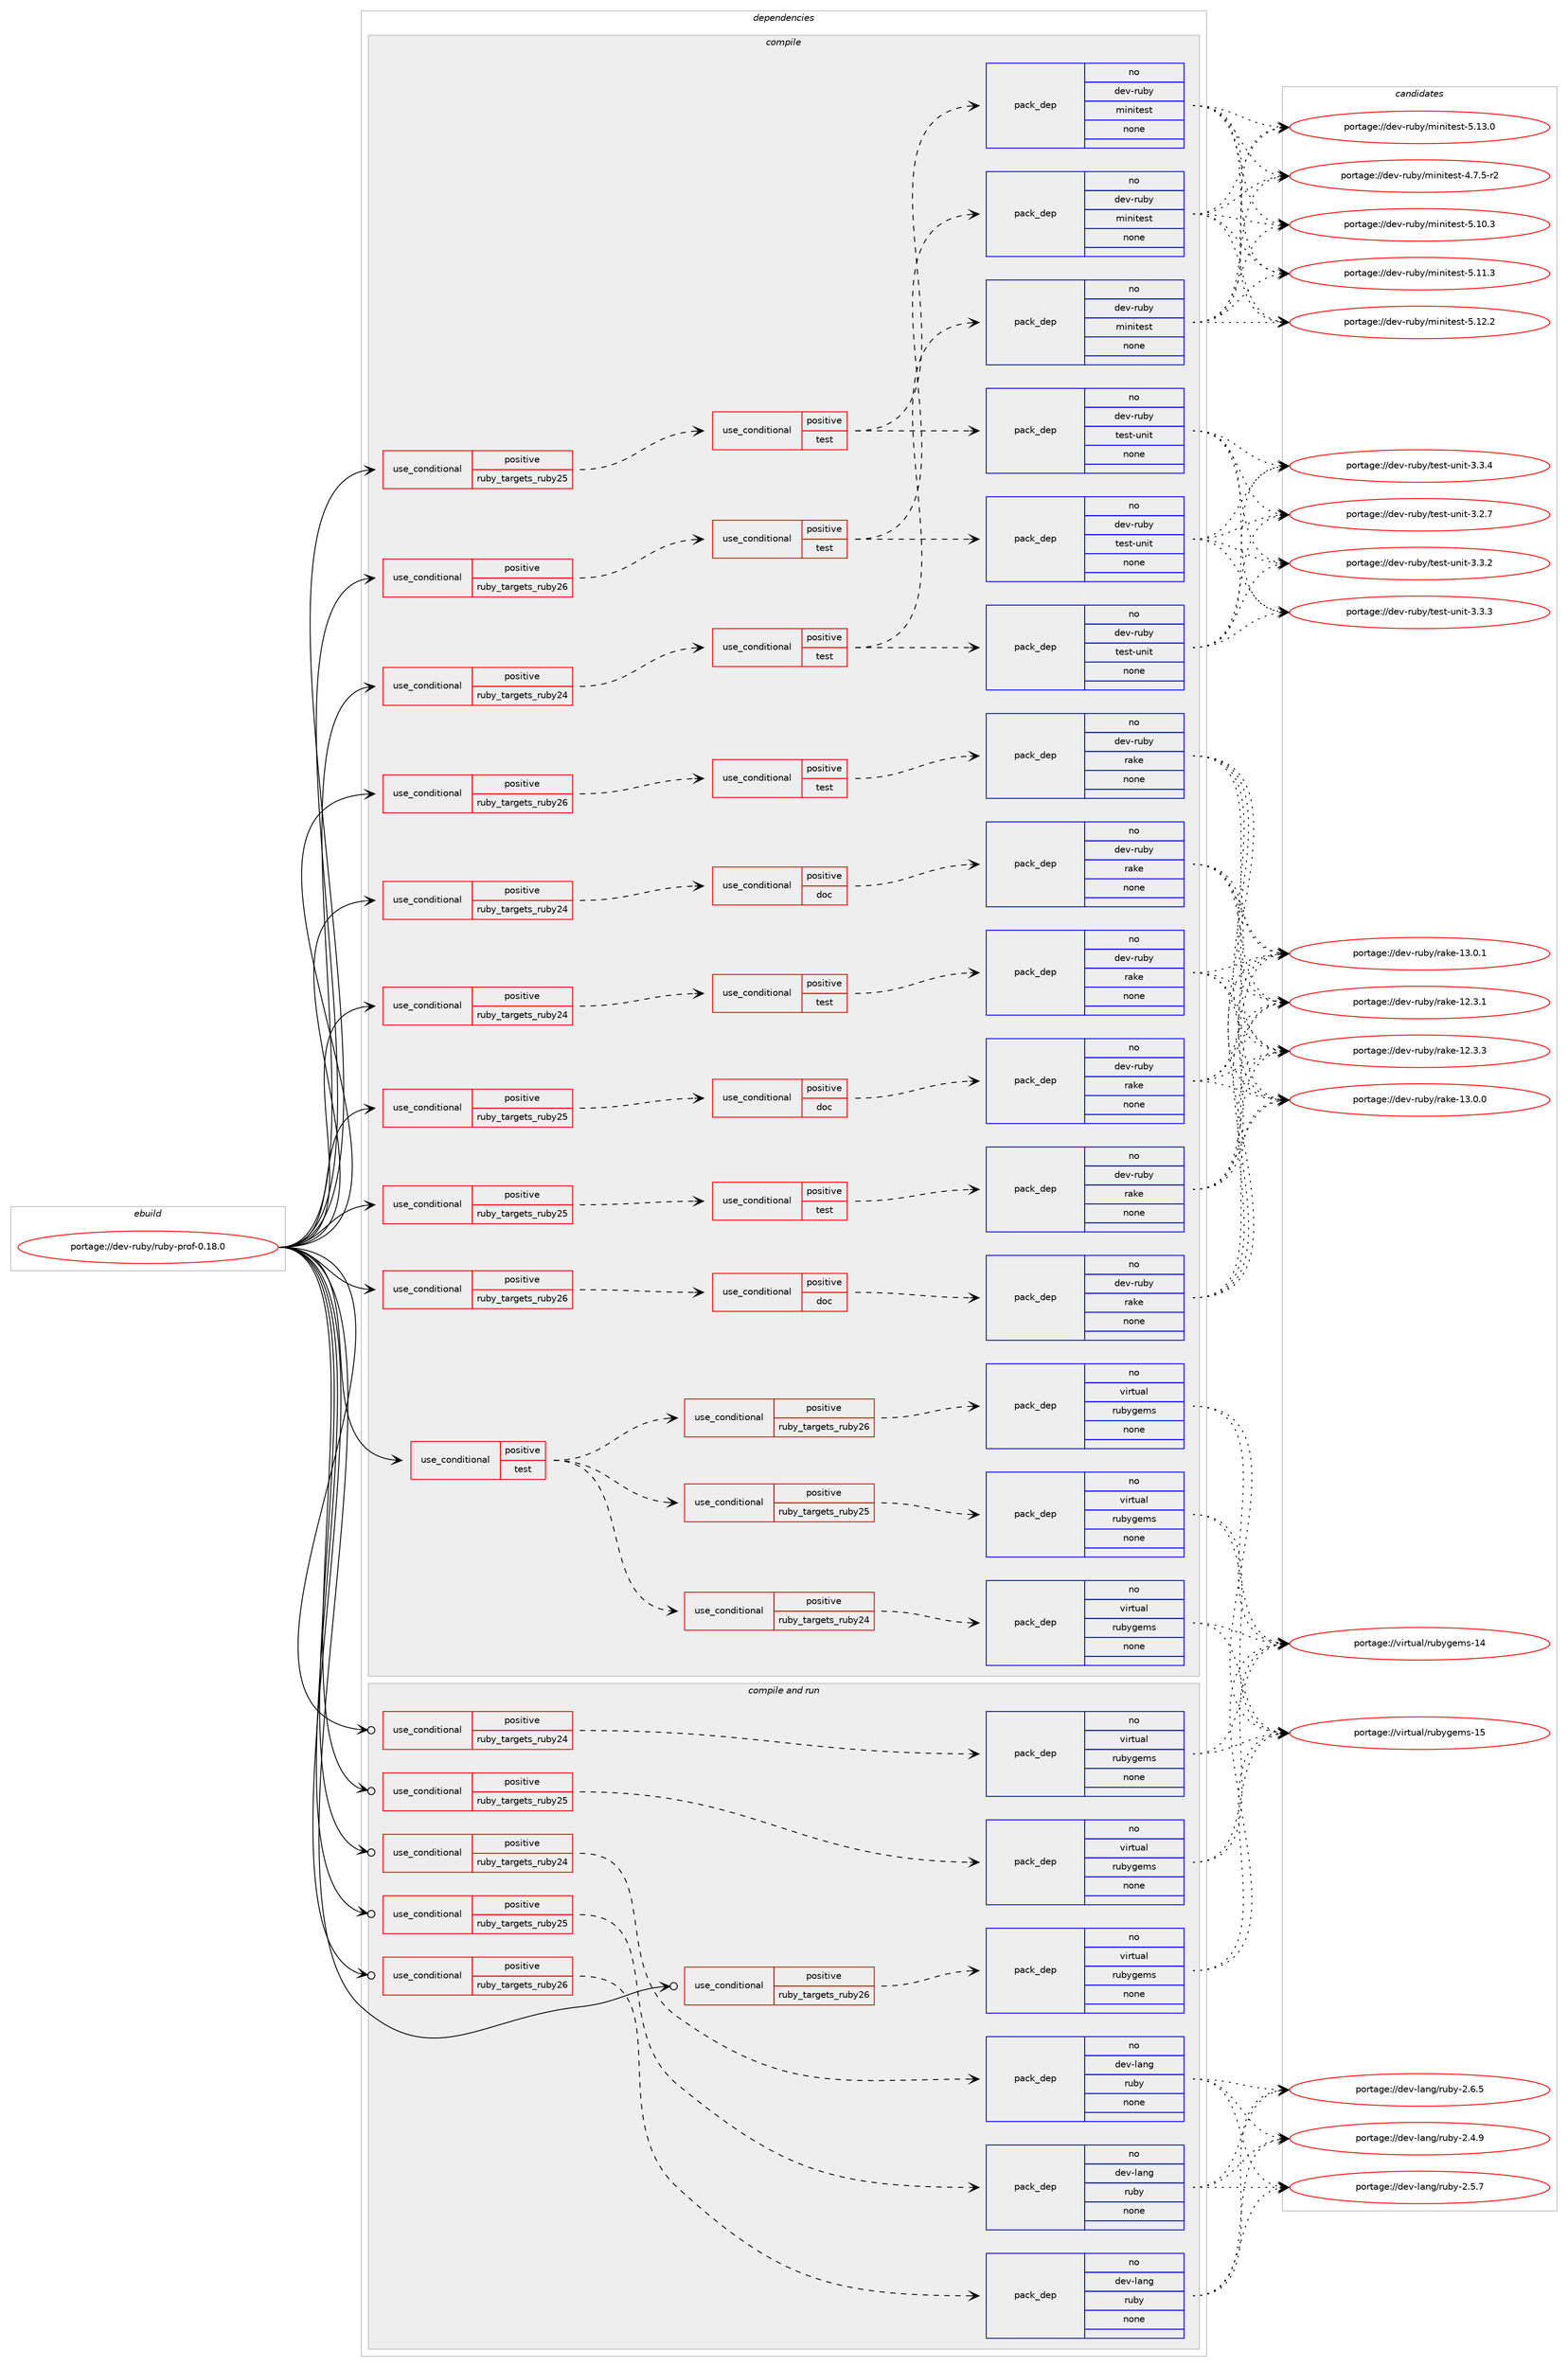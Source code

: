 digraph prolog {

# *************
# Graph options
# *************

newrank=true;
concentrate=true;
compound=true;
graph [rankdir=LR,fontname=Helvetica,fontsize=10,ranksep=1.5];#, ranksep=2.5, nodesep=0.2];
edge  [arrowhead=vee];
node  [fontname=Helvetica,fontsize=10];

# **********
# The ebuild
# **********

subgraph cluster_leftcol {
color=gray;
rank=same;
label=<<i>ebuild</i>>;
id [label="portage://dev-ruby/ruby-prof-0.18.0", color=red, width=4, href="../dev-ruby/ruby-prof-0.18.0.svg"];
}

# ****************
# The dependencies
# ****************

subgraph cluster_midcol {
color=gray;
label=<<i>dependencies</i>>;
subgraph cluster_compile {
fillcolor="#eeeeee";
style=filled;
label=<<i>compile</i>>;
subgraph cond64563 {
dependency245985 [label=<<TABLE BORDER="0" CELLBORDER="1" CELLSPACING="0" CELLPADDING="4"><TR><TD ROWSPAN="3" CELLPADDING="10">use_conditional</TD></TR><TR><TD>positive</TD></TR><TR><TD>ruby_targets_ruby24</TD></TR></TABLE>>, shape=none, color=red];
subgraph cond64564 {
dependency245986 [label=<<TABLE BORDER="0" CELLBORDER="1" CELLSPACING="0" CELLPADDING="4"><TR><TD ROWSPAN="3" CELLPADDING="10">use_conditional</TD></TR><TR><TD>positive</TD></TR><TR><TD>doc</TD></TR></TABLE>>, shape=none, color=red];
subgraph pack177877 {
dependency245987 [label=<<TABLE BORDER="0" CELLBORDER="1" CELLSPACING="0" CELLPADDING="4" WIDTH="220"><TR><TD ROWSPAN="6" CELLPADDING="30">pack_dep</TD></TR><TR><TD WIDTH="110">no</TD></TR><TR><TD>dev-ruby</TD></TR><TR><TD>rake</TD></TR><TR><TD>none</TD></TR><TR><TD></TD></TR></TABLE>>, shape=none, color=blue];
}
dependency245986:e -> dependency245987:w [weight=20,style="dashed",arrowhead="vee"];
}
dependency245985:e -> dependency245986:w [weight=20,style="dashed",arrowhead="vee"];
}
id:e -> dependency245985:w [weight=20,style="solid",arrowhead="vee"];
subgraph cond64565 {
dependency245988 [label=<<TABLE BORDER="0" CELLBORDER="1" CELLSPACING="0" CELLPADDING="4"><TR><TD ROWSPAN="3" CELLPADDING="10">use_conditional</TD></TR><TR><TD>positive</TD></TR><TR><TD>ruby_targets_ruby24</TD></TR></TABLE>>, shape=none, color=red];
subgraph cond64566 {
dependency245989 [label=<<TABLE BORDER="0" CELLBORDER="1" CELLSPACING="0" CELLPADDING="4"><TR><TD ROWSPAN="3" CELLPADDING="10">use_conditional</TD></TR><TR><TD>positive</TD></TR><TR><TD>test</TD></TR></TABLE>>, shape=none, color=red];
subgraph pack177878 {
dependency245990 [label=<<TABLE BORDER="0" CELLBORDER="1" CELLSPACING="0" CELLPADDING="4" WIDTH="220"><TR><TD ROWSPAN="6" CELLPADDING="30">pack_dep</TD></TR><TR><TD WIDTH="110">no</TD></TR><TR><TD>dev-ruby</TD></TR><TR><TD>rake</TD></TR><TR><TD>none</TD></TR><TR><TD></TD></TR></TABLE>>, shape=none, color=blue];
}
dependency245989:e -> dependency245990:w [weight=20,style="dashed",arrowhead="vee"];
}
dependency245988:e -> dependency245989:w [weight=20,style="dashed",arrowhead="vee"];
}
id:e -> dependency245988:w [weight=20,style="solid",arrowhead="vee"];
subgraph cond64567 {
dependency245991 [label=<<TABLE BORDER="0" CELLBORDER="1" CELLSPACING="0" CELLPADDING="4"><TR><TD ROWSPAN="3" CELLPADDING="10">use_conditional</TD></TR><TR><TD>positive</TD></TR><TR><TD>ruby_targets_ruby24</TD></TR></TABLE>>, shape=none, color=red];
subgraph cond64568 {
dependency245992 [label=<<TABLE BORDER="0" CELLBORDER="1" CELLSPACING="0" CELLPADDING="4"><TR><TD ROWSPAN="3" CELLPADDING="10">use_conditional</TD></TR><TR><TD>positive</TD></TR><TR><TD>test</TD></TR></TABLE>>, shape=none, color=red];
subgraph pack177879 {
dependency245993 [label=<<TABLE BORDER="0" CELLBORDER="1" CELLSPACING="0" CELLPADDING="4" WIDTH="220"><TR><TD ROWSPAN="6" CELLPADDING="30">pack_dep</TD></TR><TR><TD WIDTH="110">no</TD></TR><TR><TD>dev-ruby</TD></TR><TR><TD>test-unit</TD></TR><TR><TD>none</TD></TR><TR><TD></TD></TR></TABLE>>, shape=none, color=blue];
}
dependency245992:e -> dependency245993:w [weight=20,style="dashed",arrowhead="vee"];
subgraph pack177880 {
dependency245994 [label=<<TABLE BORDER="0" CELLBORDER="1" CELLSPACING="0" CELLPADDING="4" WIDTH="220"><TR><TD ROWSPAN="6" CELLPADDING="30">pack_dep</TD></TR><TR><TD WIDTH="110">no</TD></TR><TR><TD>dev-ruby</TD></TR><TR><TD>minitest</TD></TR><TR><TD>none</TD></TR><TR><TD></TD></TR></TABLE>>, shape=none, color=blue];
}
dependency245992:e -> dependency245994:w [weight=20,style="dashed",arrowhead="vee"];
}
dependency245991:e -> dependency245992:w [weight=20,style="dashed",arrowhead="vee"];
}
id:e -> dependency245991:w [weight=20,style="solid",arrowhead="vee"];
subgraph cond64569 {
dependency245995 [label=<<TABLE BORDER="0" CELLBORDER="1" CELLSPACING="0" CELLPADDING="4"><TR><TD ROWSPAN="3" CELLPADDING="10">use_conditional</TD></TR><TR><TD>positive</TD></TR><TR><TD>ruby_targets_ruby25</TD></TR></TABLE>>, shape=none, color=red];
subgraph cond64570 {
dependency245996 [label=<<TABLE BORDER="0" CELLBORDER="1" CELLSPACING="0" CELLPADDING="4"><TR><TD ROWSPAN="3" CELLPADDING="10">use_conditional</TD></TR><TR><TD>positive</TD></TR><TR><TD>doc</TD></TR></TABLE>>, shape=none, color=red];
subgraph pack177881 {
dependency245997 [label=<<TABLE BORDER="0" CELLBORDER="1" CELLSPACING="0" CELLPADDING="4" WIDTH="220"><TR><TD ROWSPAN="6" CELLPADDING="30">pack_dep</TD></TR><TR><TD WIDTH="110">no</TD></TR><TR><TD>dev-ruby</TD></TR><TR><TD>rake</TD></TR><TR><TD>none</TD></TR><TR><TD></TD></TR></TABLE>>, shape=none, color=blue];
}
dependency245996:e -> dependency245997:w [weight=20,style="dashed",arrowhead="vee"];
}
dependency245995:e -> dependency245996:w [weight=20,style="dashed",arrowhead="vee"];
}
id:e -> dependency245995:w [weight=20,style="solid",arrowhead="vee"];
subgraph cond64571 {
dependency245998 [label=<<TABLE BORDER="0" CELLBORDER="1" CELLSPACING="0" CELLPADDING="4"><TR><TD ROWSPAN="3" CELLPADDING="10">use_conditional</TD></TR><TR><TD>positive</TD></TR><TR><TD>ruby_targets_ruby25</TD></TR></TABLE>>, shape=none, color=red];
subgraph cond64572 {
dependency245999 [label=<<TABLE BORDER="0" CELLBORDER="1" CELLSPACING="0" CELLPADDING="4"><TR><TD ROWSPAN="3" CELLPADDING="10">use_conditional</TD></TR><TR><TD>positive</TD></TR><TR><TD>test</TD></TR></TABLE>>, shape=none, color=red];
subgraph pack177882 {
dependency246000 [label=<<TABLE BORDER="0" CELLBORDER="1" CELLSPACING="0" CELLPADDING="4" WIDTH="220"><TR><TD ROWSPAN="6" CELLPADDING="30">pack_dep</TD></TR><TR><TD WIDTH="110">no</TD></TR><TR><TD>dev-ruby</TD></TR><TR><TD>rake</TD></TR><TR><TD>none</TD></TR><TR><TD></TD></TR></TABLE>>, shape=none, color=blue];
}
dependency245999:e -> dependency246000:w [weight=20,style="dashed",arrowhead="vee"];
}
dependency245998:e -> dependency245999:w [weight=20,style="dashed",arrowhead="vee"];
}
id:e -> dependency245998:w [weight=20,style="solid",arrowhead="vee"];
subgraph cond64573 {
dependency246001 [label=<<TABLE BORDER="0" CELLBORDER="1" CELLSPACING="0" CELLPADDING="4"><TR><TD ROWSPAN="3" CELLPADDING="10">use_conditional</TD></TR><TR><TD>positive</TD></TR><TR><TD>ruby_targets_ruby25</TD></TR></TABLE>>, shape=none, color=red];
subgraph cond64574 {
dependency246002 [label=<<TABLE BORDER="0" CELLBORDER="1" CELLSPACING="0" CELLPADDING="4"><TR><TD ROWSPAN="3" CELLPADDING="10">use_conditional</TD></TR><TR><TD>positive</TD></TR><TR><TD>test</TD></TR></TABLE>>, shape=none, color=red];
subgraph pack177883 {
dependency246003 [label=<<TABLE BORDER="0" CELLBORDER="1" CELLSPACING="0" CELLPADDING="4" WIDTH="220"><TR><TD ROWSPAN="6" CELLPADDING="30">pack_dep</TD></TR><TR><TD WIDTH="110">no</TD></TR><TR><TD>dev-ruby</TD></TR><TR><TD>test-unit</TD></TR><TR><TD>none</TD></TR><TR><TD></TD></TR></TABLE>>, shape=none, color=blue];
}
dependency246002:e -> dependency246003:w [weight=20,style="dashed",arrowhead="vee"];
subgraph pack177884 {
dependency246004 [label=<<TABLE BORDER="0" CELLBORDER="1" CELLSPACING="0" CELLPADDING="4" WIDTH="220"><TR><TD ROWSPAN="6" CELLPADDING="30">pack_dep</TD></TR><TR><TD WIDTH="110">no</TD></TR><TR><TD>dev-ruby</TD></TR><TR><TD>minitest</TD></TR><TR><TD>none</TD></TR><TR><TD></TD></TR></TABLE>>, shape=none, color=blue];
}
dependency246002:e -> dependency246004:w [weight=20,style="dashed",arrowhead="vee"];
}
dependency246001:e -> dependency246002:w [weight=20,style="dashed",arrowhead="vee"];
}
id:e -> dependency246001:w [weight=20,style="solid",arrowhead="vee"];
subgraph cond64575 {
dependency246005 [label=<<TABLE BORDER="0" CELLBORDER="1" CELLSPACING="0" CELLPADDING="4"><TR><TD ROWSPAN="3" CELLPADDING="10">use_conditional</TD></TR><TR><TD>positive</TD></TR><TR><TD>ruby_targets_ruby26</TD></TR></TABLE>>, shape=none, color=red];
subgraph cond64576 {
dependency246006 [label=<<TABLE BORDER="0" CELLBORDER="1" CELLSPACING="0" CELLPADDING="4"><TR><TD ROWSPAN="3" CELLPADDING="10">use_conditional</TD></TR><TR><TD>positive</TD></TR><TR><TD>doc</TD></TR></TABLE>>, shape=none, color=red];
subgraph pack177885 {
dependency246007 [label=<<TABLE BORDER="0" CELLBORDER="1" CELLSPACING="0" CELLPADDING="4" WIDTH="220"><TR><TD ROWSPAN="6" CELLPADDING="30">pack_dep</TD></TR><TR><TD WIDTH="110">no</TD></TR><TR><TD>dev-ruby</TD></TR><TR><TD>rake</TD></TR><TR><TD>none</TD></TR><TR><TD></TD></TR></TABLE>>, shape=none, color=blue];
}
dependency246006:e -> dependency246007:w [weight=20,style="dashed",arrowhead="vee"];
}
dependency246005:e -> dependency246006:w [weight=20,style="dashed",arrowhead="vee"];
}
id:e -> dependency246005:w [weight=20,style="solid",arrowhead="vee"];
subgraph cond64577 {
dependency246008 [label=<<TABLE BORDER="0" CELLBORDER="1" CELLSPACING="0" CELLPADDING="4"><TR><TD ROWSPAN="3" CELLPADDING="10">use_conditional</TD></TR><TR><TD>positive</TD></TR><TR><TD>ruby_targets_ruby26</TD></TR></TABLE>>, shape=none, color=red];
subgraph cond64578 {
dependency246009 [label=<<TABLE BORDER="0" CELLBORDER="1" CELLSPACING="0" CELLPADDING="4"><TR><TD ROWSPAN="3" CELLPADDING="10">use_conditional</TD></TR><TR><TD>positive</TD></TR><TR><TD>test</TD></TR></TABLE>>, shape=none, color=red];
subgraph pack177886 {
dependency246010 [label=<<TABLE BORDER="0" CELLBORDER="1" CELLSPACING="0" CELLPADDING="4" WIDTH="220"><TR><TD ROWSPAN="6" CELLPADDING="30">pack_dep</TD></TR><TR><TD WIDTH="110">no</TD></TR><TR><TD>dev-ruby</TD></TR><TR><TD>rake</TD></TR><TR><TD>none</TD></TR><TR><TD></TD></TR></TABLE>>, shape=none, color=blue];
}
dependency246009:e -> dependency246010:w [weight=20,style="dashed",arrowhead="vee"];
}
dependency246008:e -> dependency246009:w [weight=20,style="dashed",arrowhead="vee"];
}
id:e -> dependency246008:w [weight=20,style="solid",arrowhead="vee"];
subgraph cond64579 {
dependency246011 [label=<<TABLE BORDER="0" CELLBORDER="1" CELLSPACING="0" CELLPADDING="4"><TR><TD ROWSPAN="3" CELLPADDING="10">use_conditional</TD></TR><TR><TD>positive</TD></TR><TR><TD>ruby_targets_ruby26</TD></TR></TABLE>>, shape=none, color=red];
subgraph cond64580 {
dependency246012 [label=<<TABLE BORDER="0" CELLBORDER="1" CELLSPACING="0" CELLPADDING="4"><TR><TD ROWSPAN="3" CELLPADDING="10">use_conditional</TD></TR><TR><TD>positive</TD></TR><TR><TD>test</TD></TR></TABLE>>, shape=none, color=red];
subgraph pack177887 {
dependency246013 [label=<<TABLE BORDER="0" CELLBORDER="1" CELLSPACING="0" CELLPADDING="4" WIDTH="220"><TR><TD ROWSPAN="6" CELLPADDING="30">pack_dep</TD></TR><TR><TD WIDTH="110">no</TD></TR><TR><TD>dev-ruby</TD></TR><TR><TD>test-unit</TD></TR><TR><TD>none</TD></TR><TR><TD></TD></TR></TABLE>>, shape=none, color=blue];
}
dependency246012:e -> dependency246013:w [weight=20,style="dashed",arrowhead="vee"];
subgraph pack177888 {
dependency246014 [label=<<TABLE BORDER="0" CELLBORDER="1" CELLSPACING="0" CELLPADDING="4" WIDTH="220"><TR><TD ROWSPAN="6" CELLPADDING="30">pack_dep</TD></TR><TR><TD WIDTH="110">no</TD></TR><TR><TD>dev-ruby</TD></TR><TR><TD>minitest</TD></TR><TR><TD>none</TD></TR><TR><TD></TD></TR></TABLE>>, shape=none, color=blue];
}
dependency246012:e -> dependency246014:w [weight=20,style="dashed",arrowhead="vee"];
}
dependency246011:e -> dependency246012:w [weight=20,style="dashed",arrowhead="vee"];
}
id:e -> dependency246011:w [weight=20,style="solid",arrowhead="vee"];
subgraph cond64581 {
dependency246015 [label=<<TABLE BORDER="0" CELLBORDER="1" CELLSPACING="0" CELLPADDING="4"><TR><TD ROWSPAN="3" CELLPADDING="10">use_conditional</TD></TR><TR><TD>positive</TD></TR><TR><TD>test</TD></TR></TABLE>>, shape=none, color=red];
subgraph cond64582 {
dependency246016 [label=<<TABLE BORDER="0" CELLBORDER="1" CELLSPACING="0" CELLPADDING="4"><TR><TD ROWSPAN="3" CELLPADDING="10">use_conditional</TD></TR><TR><TD>positive</TD></TR><TR><TD>ruby_targets_ruby24</TD></TR></TABLE>>, shape=none, color=red];
subgraph pack177889 {
dependency246017 [label=<<TABLE BORDER="0" CELLBORDER="1" CELLSPACING="0" CELLPADDING="4" WIDTH="220"><TR><TD ROWSPAN="6" CELLPADDING="30">pack_dep</TD></TR><TR><TD WIDTH="110">no</TD></TR><TR><TD>virtual</TD></TR><TR><TD>rubygems</TD></TR><TR><TD>none</TD></TR><TR><TD></TD></TR></TABLE>>, shape=none, color=blue];
}
dependency246016:e -> dependency246017:w [weight=20,style="dashed",arrowhead="vee"];
}
dependency246015:e -> dependency246016:w [weight=20,style="dashed",arrowhead="vee"];
subgraph cond64583 {
dependency246018 [label=<<TABLE BORDER="0" CELLBORDER="1" CELLSPACING="0" CELLPADDING="4"><TR><TD ROWSPAN="3" CELLPADDING="10">use_conditional</TD></TR><TR><TD>positive</TD></TR><TR><TD>ruby_targets_ruby25</TD></TR></TABLE>>, shape=none, color=red];
subgraph pack177890 {
dependency246019 [label=<<TABLE BORDER="0" CELLBORDER="1" CELLSPACING="0" CELLPADDING="4" WIDTH="220"><TR><TD ROWSPAN="6" CELLPADDING="30">pack_dep</TD></TR><TR><TD WIDTH="110">no</TD></TR><TR><TD>virtual</TD></TR><TR><TD>rubygems</TD></TR><TR><TD>none</TD></TR><TR><TD></TD></TR></TABLE>>, shape=none, color=blue];
}
dependency246018:e -> dependency246019:w [weight=20,style="dashed",arrowhead="vee"];
}
dependency246015:e -> dependency246018:w [weight=20,style="dashed",arrowhead="vee"];
subgraph cond64584 {
dependency246020 [label=<<TABLE BORDER="0" CELLBORDER="1" CELLSPACING="0" CELLPADDING="4"><TR><TD ROWSPAN="3" CELLPADDING="10">use_conditional</TD></TR><TR><TD>positive</TD></TR><TR><TD>ruby_targets_ruby26</TD></TR></TABLE>>, shape=none, color=red];
subgraph pack177891 {
dependency246021 [label=<<TABLE BORDER="0" CELLBORDER="1" CELLSPACING="0" CELLPADDING="4" WIDTH="220"><TR><TD ROWSPAN="6" CELLPADDING="30">pack_dep</TD></TR><TR><TD WIDTH="110">no</TD></TR><TR><TD>virtual</TD></TR><TR><TD>rubygems</TD></TR><TR><TD>none</TD></TR><TR><TD></TD></TR></TABLE>>, shape=none, color=blue];
}
dependency246020:e -> dependency246021:w [weight=20,style="dashed",arrowhead="vee"];
}
dependency246015:e -> dependency246020:w [weight=20,style="dashed",arrowhead="vee"];
}
id:e -> dependency246015:w [weight=20,style="solid",arrowhead="vee"];
}
subgraph cluster_compileandrun {
fillcolor="#eeeeee";
style=filled;
label=<<i>compile and run</i>>;
subgraph cond64585 {
dependency246022 [label=<<TABLE BORDER="0" CELLBORDER="1" CELLSPACING="0" CELLPADDING="4"><TR><TD ROWSPAN="3" CELLPADDING="10">use_conditional</TD></TR><TR><TD>positive</TD></TR><TR><TD>ruby_targets_ruby24</TD></TR></TABLE>>, shape=none, color=red];
subgraph pack177892 {
dependency246023 [label=<<TABLE BORDER="0" CELLBORDER="1" CELLSPACING="0" CELLPADDING="4" WIDTH="220"><TR><TD ROWSPAN="6" CELLPADDING="30">pack_dep</TD></TR><TR><TD WIDTH="110">no</TD></TR><TR><TD>dev-lang</TD></TR><TR><TD>ruby</TD></TR><TR><TD>none</TD></TR><TR><TD></TD></TR></TABLE>>, shape=none, color=blue];
}
dependency246022:e -> dependency246023:w [weight=20,style="dashed",arrowhead="vee"];
}
id:e -> dependency246022:w [weight=20,style="solid",arrowhead="odotvee"];
subgraph cond64586 {
dependency246024 [label=<<TABLE BORDER="0" CELLBORDER="1" CELLSPACING="0" CELLPADDING="4"><TR><TD ROWSPAN="3" CELLPADDING="10">use_conditional</TD></TR><TR><TD>positive</TD></TR><TR><TD>ruby_targets_ruby24</TD></TR></TABLE>>, shape=none, color=red];
subgraph pack177893 {
dependency246025 [label=<<TABLE BORDER="0" CELLBORDER="1" CELLSPACING="0" CELLPADDING="4" WIDTH="220"><TR><TD ROWSPAN="6" CELLPADDING="30">pack_dep</TD></TR><TR><TD WIDTH="110">no</TD></TR><TR><TD>virtual</TD></TR><TR><TD>rubygems</TD></TR><TR><TD>none</TD></TR><TR><TD></TD></TR></TABLE>>, shape=none, color=blue];
}
dependency246024:e -> dependency246025:w [weight=20,style="dashed",arrowhead="vee"];
}
id:e -> dependency246024:w [weight=20,style="solid",arrowhead="odotvee"];
subgraph cond64587 {
dependency246026 [label=<<TABLE BORDER="0" CELLBORDER="1" CELLSPACING="0" CELLPADDING="4"><TR><TD ROWSPAN="3" CELLPADDING="10">use_conditional</TD></TR><TR><TD>positive</TD></TR><TR><TD>ruby_targets_ruby25</TD></TR></TABLE>>, shape=none, color=red];
subgraph pack177894 {
dependency246027 [label=<<TABLE BORDER="0" CELLBORDER="1" CELLSPACING="0" CELLPADDING="4" WIDTH="220"><TR><TD ROWSPAN="6" CELLPADDING="30">pack_dep</TD></TR><TR><TD WIDTH="110">no</TD></TR><TR><TD>dev-lang</TD></TR><TR><TD>ruby</TD></TR><TR><TD>none</TD></TR><TR><TD></TD></TR></TABLE>>, shape=none, color=blue];
}
dependency246026:e -> dependency246027:w [weight=20,style="dashed",arrowhead="vee"];
}
id:e -> dependency246026:w [weight=20,style="solid",arrowhead="odotvee"];
subgraph cond64588 {
dependency246028 [label=<<TABLE BORDER="0" CELLBORDER="1" CELLSPACING="0" CELLPADDING="4"><TR><TD ROWSPAN="3" CELLPADDING="10">use_conditional</TD></TR><TR><TD>positive</TD></TR><TR><TD>ruby_targets_ruby25</TD></TR></TABLE>>, shape=none, color=red];
subgraph pack177895 {
dependency246029 [label=<<TABLE BORDER="0" CELLBORDER="1" CELLSPACING="0" CELLPADDING="4" WIDTH="220"><TR><TD ROWSPAN="6" CELLPADDING="30">pack_dep</TD></TR><TR><TD WIDTH="110">no</TD></TR><TR><TD>virtual</TD></TR><TR><TD>rubygems</TD></TR><TR><TD>none</TD></TR><TR><TD></TD></TR></TABLE>>, shape=none, color=blue];
}
dependency246028:e -> dependency246029:w [weight=20,style="dashed",arrowhead="vee"];
}
id:e -> dependency246028:w [weight=20,style="solid",arrowhead="odotvee"];
subgraph cond64589 {
dependency246030 [label=<<TABLE BORDER="0" CELLBORDER="1" CELLSPACING="0" CELLPADDING="4"><TR><TD ROWSPAN="3" CELLPADDING="10">use_conditional</TD></TR><TR><TD>positive</TD></TR><TR><TD>ruby_targets_ruby26</TD></TR></TABLE>>, shape=none, color=red];
subgraph pack177896 {
dependency246031 [label=<<TABLE BORDER="0" CELLBORDER="1" CELLSPACING="0" CELLPADDING="4" WIDTH="220"><TR><TD ROWSPAN="6" CELLPADDING="30">pack_dep</TD></TR><TR><TD WIDTH="110">no</TD></TR><TR><TD>dev-lang</TD></TR><TR><TD>ruby</TD></TR><TR><TD>none</TD></TR><TR><TD></TD></TR></TABLE>>, shape=none, color=blue];
}
dependency246030:e -> dependency246031:w [weight=20,style="dashed",arrowhead="vee"];
}
id:e -> dependency246030:w [weight=20,style="solid",arrowhead="odotvee"];
subgraph cond64590 {
dependency246032 [label=<<TABLE BORDER="0" CELLBORDER="1" CELLSPACING="0" CELLPADDING="4"><TR><TD ROWSPAN="3" CELLPADDING="10">use_conditional</TD></TR><TR><TD>positive</TD></TR><TR><TD>ruby_targets_ruby26</TD></TR></TABLE>>, shape=none, color=red];
subgraph pack177897 {
dependency246033 [label=<<TABLE BORDER="0" CELLBORDER="1" CELLSPACING="0" CELLPADDING="4" WIDTH="220"><TR><TD ROWSPAN="6" CELLPADDING="30">pack_dep</TD></TR><TR><TD WIDTH="110">no</TD></TR><TR><TD>virtual</TD></TR><TR><TD>rubygems</TD></TR><TR><TD>none</TD></TR><TR><TD></TD></TR></TABLE>>, shape=none, color=blue];
}
dependency246032:e -> dependency246033:w [weight=20,style="dashed",arrowhead="vee"];
}
id:e -> dependency246032:w [weight=20,style="solid",arrowhead="odotvee"];
}
subgraph cluster_run {
fillcolor="#eeeeee";
style=filled;
label=<<i>run</i>>;
}
}

# **************
# The candidates
# **************

subgraph cluster_choices {
rank=same;
color=gray;
label=<<i>candidates</i>>;

subgraph choice177877 {
color=black;
nodesep=1;
choiceportage1001011184511411798121471149710710145495046514649 [label="portage://dev-ruby/rake-12.3.1", color=red, width=4,href="../dev-ruby/rake-12.3.1.svg"];
choiceportage1001011184511411798121471149710710145495046514651 [label="portage://dev-ruby/rake-12.3.3", color=red, width=4,href="../dev-ruby/rake-12.3.3.svg"];
choiceportage1001011184511411798121471149710710145495146484648 [label="portage://dev-ruby/rake-13.0.0", color=red, width=4,href="../dev-ruby/rake-13.0.0.svg"];
choiceportage1001011184511411798121471149710710145495146484649 [label="portage://dev-ruby/rake-13.0.1", color=red, width=4,href="../dev-ruby/rake-13.0.1.svg"];
dependency245987:e -> choiceportage1001011184511411798121471149710710145495046514649:w [style=dotted,weight="100"];
dependency245987:e -> choiceportage1001011184511411798121471149710710145495046514651:w [style=dotted,weight="100"];
dependency245987:e -> choiceportage1001011184511411798121471149710710145495146484648:w [style=dotted,weight="100"];
dependency245987:e -> choiceportage1001011184511411798121471149710710145495146484649:w [style=dotted,weight="100"];
}
subgraph choice177878 {
color=black;
nodesep=1;
choiceportage1001011184511411798121471149710710145495046514649 [label="portage://dev-ruby/rake-12.3.1", color=red, width=4,href="../dev-ruby/rake-12.3.1.svg"];
choiceportage1001011184511411798121471149710710145495046514651 [label="portage://dev-ruby/rake-12.3.3", color=red, width=4,href="../dev-ruby/rake-12.3.3.svg"];
choiceportage1001011184511411798121471149710710145495146484648 [label="portage://dev-ruby/rake-13.0.0", color=red, width=4,href="../dev-ruby/rake-13.0.0.svg"];
choiceportage1001011184511411798121471149710710145495146484649 [label="portage://dev-ruby/rake-13.0.1", color=red, width=4,href="../dev-ruby/rake-13.0.1.svg"];
dependency245990:e -> choiceportage1001011184511411798121471149710710145495046514649:w [style=dotted,weight="100"];
dependency245990:e -> choiceportage1001011184511411798121471149710710145495046514651:w [style=dotted,weight="100"];
dependency245990:e -> choiceportage1001011184511411798121471149710710145495146484648:w [style=dotted,weight="100"];
dependency245990:e -> choiceportage1001011184511411798121471149710710145495146484649:w [style=dotted,weight="100"];
}
subgraph choice177879 {
color=black;
nodesep=1;
choiceportage10010111845114117981214711610111511645117110105116455146504655 [label="portage://dev-ruby/test-unit-3.2.7", color=red, width=4,href="../dev-ruby/test-unit-3.2.7.svg"];
choiceportage10010111845114117981214711610111511645117110105116455146514650 [label="portage://dev-ruby/test-unit-3.3.2", color=red, width=4,href="../dev-ruby/test-unit-3.3.2.svg"];
choiceportage10010111845114117981214711610111511645117110105116455146514651 [label="portage://dev-ruby/test-unit-3.3.3", color=red, width=4,href="../dev-ruby/test-unit-3.3.3.svg"];
choiceportage10010111845114117981214711610111511645117110105116455146514652 [label="portage://dev-ruby/test-unit-3.3.4", color=red, width=4,href="../dev-ruby/test-unit-3.3.4.svg"];
dependency245993:e -> choiceportage10010111845114117981214711610111511645117110105116455146504655:w [style=dotted,weight="100"];
dependency245993:e -> choiceportage10010111845114117981214711610111511645117110105116455146514650:w [style=dotted,weight="100"];
dependency245993:e -> choiceportage10010111845114117981214711610111511645117110105116455146514651:w [style=dotted,weight="100"];
dependency245993:e -> choiceportage10010111845114117981214711610111511645117110105116455146514652:w [style=dotted,weight="100"];
}
subgraph choice177880 {
color=black;
nodesep=1;
choiceportage1001011184511411798121471091051101051161011151164552465546534511450 [label="portage://dev-ruby/minitest-4.7.5-r2", color=red, width=4,href="../dev-ruby/minitest-4.7.5-r2.svg"];
choiceportage10010111845114117981214710910511010511610111511645534649484651 [label="portage://dev-ruby/minitest-5.10.3", color=red, width=4,href="../dev-ruby/minitest-5.10.3.svg"];
choiceportage10010111845114117981214710910511010511610111511645534649494651 [label="portage://dev-ruby/minitest-5.11.3", color=red, width=4,href="../dev-ruby/minitest-5.11.3.svg"];
choiceportage10010111845114117981214710910511010511610111511645534649504650 [label="portage://dev-ruby/minitest-5.12.2", color=red, width=4,href="../dev-ruby/minitest-5.12.2.svg"];
choiceportage10010111845114117981214710910511010511610111511645534649514648 [label="portage://dev-ruby/minitest-5.13.0", color=red, width=4,href="../dev-ruby/minitest-5.13.0.svg"];
dependency245994:e -> choiceportage1001011184511411798121471091051101051161011151164552465546534511450:w [style=dotted,weight="100"];
dependency245994:e -> choiceportage10010111845114117981214710910511010511610111511645534649484651:w [style=dotted,weight="100"];
dependency245994:e -> choiceportage10010111845114117981214710910511010511610111511645534649494651:w [style=dotted,weight="100"];
dependency245994:e -> choiceportage10010111845114117981214710910511010511610111511645534649504650:w [style=dotted,weight="100"];
dependency245994:e -> choiceportage10010111845114117981214710910511010511610111511645534649514648:w [style=dotted,weight="100"];
}
subgraph choice177881 {
color=black;
nodesep=1;
choiceportage1001011184511411798121471149710710145495046514649 [label="portage://dev-ruby/rake-12.3.1", color=red, width=4,href="../dev-ruby/rake-12.3.1.svg"];
choiceportage1001011184511411798121471149710710145495046514651 [label="portage://dev-ruby/rake-12.3.3", color=red, width=4,href="../dev-ruby/rake-12.3.3.svg"];
choiceportage1001011184511411798121471149710710145495146484648 [label="portage://dev-ruby/rake-13.0.0", color=red, width=4,href="../dev-ruby/rake-13.0.0.svg"];
choiceportage1001011184511411798121471149710710145495146484649 [label="portage://dev-ruby/rake-13.0.1", color=red, width=4,href="../dev-ruby/rake-13.0.1.svg"];
dependency245997:e -> choiceportage1001011184511411798121471149710710145495046514649:w [style=dotted,weight="100"];
dependency245997:e -> choiceportage1001011184511411798121471149710710145495046514651:w [style=dotted,weight="100"];
dependency245997:e -> choiceportage1001011184511411798121471149710710145495146484648:w [style=dotted,weight="100"];
dependency245997:e -> choiceportage1001011184511411798121471149710710145495146484649:w [style=dotted,weight="100"];
}
subgraph choice177882 {
color=black;
nodesep=1;
choiceportage1001011184511411798121471149710710145495046514649 [label="portage://dev-ruby/rake-12.3.1", color=red, width=4,href="../dev-ruby/rake-12.3.1.svg"];
choiceportage1001011184511411798121471149710710145495046514651 [label="portage://dev-ruby/rake-12.3.3", color=red, width=4,href="../dev-ruby/rake-12.3.3.svg"];
choiceportage1001011184511411798121471149710710145495146484648 [label="portage://dev-ruby/rake-13.0.0", color=red, width=4,href="../dev-ruby/rake-13.0.0.svg"];
choiceportage1001011184511411798121471149710710145495146484649 [label="portage://dev-ruby/rake-13.0.1", color=red, width=4,href="../dev-ruby/rake-13.0.1.svg"];
dependency246000:e -> choiceportage1001011184511411798121471149710710145495046514649:w [style=dotted,weight="100"];
dependency246000:e -> choiceportage1001011184511411798121471149710710145495046514651:w [style=dotted,weight="100"];
dependency246000:e -> choiceportage1001011184511411798121471149710710145495146484648:w [style=dotted,weight="100"];
dependency246000:e -> choiceportage1001011184511411798121471149710710145495146484649:w [style=dotted,weight="100"];
}
subgraph choice177883 {
color=black;
nodesep=1;
choiceportage10010111845114117981214711610111511645117110105116455146504655 [label="portage://dev-ruby/test-unit-3.2.7", color=red, width=4,href="../dev-ruby/test-unit-3.2.7.svg"];
choiceportage10010111845114117981214711610111511645117110105116455146514650 [label="portage://dev-ruby/test-unit-3.3.2", color=red, width=4,href="../dev-ruby/test-unit-3.3.2.svg"];
choiceportage10010111845114117981214711610111511645117110105116455146514651 [label="portage://dev-ruby/test-unit-3.3.3", color=red, width=4,href="../dev-ruby/test-unit-3.3.3.svg"];
choiceportage10010111845114117981214711610111511645117110105116455146514652 [label="portage://dev-ruby/test-unit-3.3.4", color=red, width=4,href="../dev-ruby/test-unit-3.3.4.svg"];
dependency246003:e -> choiceportage10010111845114117981214711610111511645117110105116455146504655:w [style=dotted,weight="100"];
dependency246003:e -> choiceportage10010111845114117981214711610111511645117110105116455146514650:w [style=dotted,weight="100"];
dependency246003:e -> choiceportage10010111845114117981214711610111511645117110105116455146514651:w [style=dotted,weight="100"];
dependency246003:e -> choiceportage10010111845114117981214711610111511645117110105116455146514652:w [style=dotted,weight="100"];
}
subgraph choice177884 {
color=black;
nodesep=1;
choiceportage1001011184511411798121471091051101051161011151164552465546534511450 [label="portage://dev-ruby/minitest-4.7.5-r2", color=red, width=4,href="../dev-ruby/minitest-4.7.5-r2.svg"];
choiceportage10010111845114117981214710910511010511610111511645534649484651 [label="portage://dev-ruby/minitest-5.10.3", color=red, width=4,href="../dev-ruby/minitest-5.10.3.svg"];
choiceportage10010111845114117981214710910511010511610111511645534649494651 [label="portage://dev-ruby/minitest-5.11.3", color=red, width=4,href="../dev-ruby/minitest-5.11.3.svg"];
choiceportage10010111845114117981214710910511010511610111511645534649504650 [label="portage://dev-ruby/minitest-5.12.2", color=red, width=4,href="../dev-ruby/minitest-5.12.2.svg"];
choiceportage10010111845114117981214710910511010511610111511645534649514648 [label="portage://dev-ruby/minitest-5.13.0", color=red, width=4,href="../dev-ruby/minitest-5.13.0.svg"];
dependency246004:e -> choiceportage1001011184511411798121471091051101051161011151164552465546534511450:w [style=dotted,weight="100"];
dependency246004:e -> choiceportage10010111845114117981214710910511010511610111511645534649484651:w [style=dotted,weight="100"];
dependency246004:e -> choiceportage10010111845114117981214710910511010511610111511645534649494651:w [style=dotted,weight="100"];
dependency246004:e -> choiceportage10010111845114117981214710910511010511610111511645534649504650:w [style=dotted,weight="100"];
dependency246004:e -> choiceportage10010111845114117981214710910511010511610111511645534649514648:w [style=dotted,weight="100"];
}
subgraph choice177885 {
color=black;
nodesep=1;
choiceportage1001011184511411798121471149710710145495046514649 [label="portage://dev-ruby/rake-12.3.1", color=red, width=4,href="../dev-ruby/rake-12.3.1.svg"];
choiceportage1001011184511411798121471149710710145495046514651 [label="portage://dev-ruby/rake-12.3.3", color=red, width=4,href="../dev-ruby/rake-12.3.3.svg"];
choiceportage1001011184511411798121471149710710145495146484648 [label="portage://dev-ruby/rake-13.0.0", color=red, width=4,href="../dev-ruby/rake-13.0.0.svg"];
choiceportage1001011184511411798121471149710710145495146484649 [label="portage://dev-ruby/rake-13.0.1", color=red, width=4,href="../dev-ruby/rake-13.0.1.svg"];
dependency246007:e -> choiceportage1001011184511411798121471149710710145495046514649:w [style=dotted,weight="100"];
dependency246007:e -> choiceportage1001011184511411798121471149710710145495046514651:w [style=dotted,weight="100"];
dependency246007:e -> choiceportage1001011184511411798121471149710710145495146484648:w [style=dotted,weight="100"];
dependency246007:e -> choiceportage1001011184511411798121471149710710145495146484649:w [style=dotted,weight="100"];
}
subgraph choice177886 {
color=black;
nodesep=1;
choiceportage1001011184511411798121471149710710145495046514649 [label="portage://dev-ruby/rake-12.3.1", color=red, width=4,href="../dev-ruby/rake-12.3.1.svg"];
choiceportage1001011184511411798121471149710710145495046514651 [label="portage://dev-ruby/rake-12.3.3", color=red, width=4,href="../dev-ruby/rake-12.3.3.svg"];
choiceportage1001011184511411798121471149710710145495146484648 [label="portage://dev-ruby/rake-13.0.0", color=red, width=4,href="../dev-ruby/rake-13.0.0.svg"];
choiceportage1001011184511411798121471149710710145495146484649 [label="portage://dev-ruby/rake-13.0.1", color=red, width=4,href="../dev-ruby/rake-13.0.1.svg"];
dependency246010:e -> choiceportage1001011184511411798121471149710710145495046514649:w [style=dotted,weight="100"];
dependency246010:e -> choiceportage1001011184511411798121471149710710145495046514651:w [style=dotted,weight="100"];
dependency246010:e -> choiceportage1001011184511411798121471149710710145495146484648:w [style=dotted,weight="100"];
dependency246010:e -> choiceportage1001011184511411798121471149710710145495146484649:w [style=dotted,weight="100"];
}
subgraph choice177887 {
color=black;
nodesep=1;
choiceportage10010111845114117981214711610111511645117110105116455146504655 [label="portage://dev-ruby/test-unit-3.2.7", color=red, width=4,href="../dev-ruby/test-unit-3.2.7.svg"];
choiceportage10010111845114117981214711610111511645117110105116455146514650 [label="portage://dev-ruby/test-unit-3.3.2", color=red, width=4,href="../dev-ruby/test-unit-3.3.2.svg"];
choiceportage10010111845114117981214711610111511645117110105116455146514651 [label="portage://dev-ruby/test-unit-3.3.3", color=red, width=4,href="../dev-ruby/test-unit-3.3.3.svg"];
choiceportage10010111845114117981214711610111511645117110105116455146514652 [label="portage://dev-ruby/test-unit-3.3.4", color=red, width=4,href="../dev-ruby/test-unit-3.3.4.svg"];
dependency246013:e -> choiceportage10010111845114117981214711610111511645117110105116455146504655:w [style=dotted,weight="100"];
dependency246013:e -> choiceportage10010111845114117981214711610111511645117110105116455146514650:w [style=dotted,weight="100"];
dependency246013:e -> choiceportage10010111845114117981214711610111511645117110105116455146514651:w [style=dotted,weight="100"];
dependency246013:e -> choiceportage10010111845114117981214711610111511645117110105116455146514652:w [style=dotted,weight="100"];
}
subgraph choice177888 {
color=black;
nodesep=1;
choiceportage1001011184511411798121471091051101051161011151164552465546534511450 [label="portage://dev-ruby/minitest-4.7.5-r2", color=red, width=4,href="../dev-ruby/minitest-4.7.5-r2.svg"];
choiceportage10010111845114117981214710910511010511610111511645534649484651 [label="portage://dev-ruby/minitest-5.10.3", color=red, width=4,href="../dev-ruby/minitest-5.10.3.svg"];
choiceportage10010111845114117981214710910511010511610111511645534649494651 [label="portage://dev-ruby/minitest-5.11.3", color=red, width=4,href="../dev-ruby/minitest-5.11.3.svg"];
choiceportage10010111845114117981214710910511010511610111511645534649504650 [label="portage://dev-ruby/minitest-5.12.2", color=red, width=4,href="../dev-ruby/minitest-5.12.2.svg"];
choiceportage10010111845114117981214710910511010511610111511645534649514648 [label="portage://dev-ruby/minitest-5.13.0", color=red, width=4,href="../dev-ruby/minitest-5.13.0.svg"];
dependency246014:e -> choiceportage1001011184511411798121471091051101051161011151164552465546534511450:w [style=dotted,weight="100"];
dependency246014:e -> choiceportage10010111845114117981214710910511010511610111511645534649484651:w [style=dotted,weight="100"];
dependency246014:e -> choiceportage10010111845114117981214710910511010511610111511645534649494651:w [style=dotted,weight="100"];
dependency246014:e -> choiceportage10010111845114117981214710910511010511610111511645534649504650:w [style=dotted,weight="100"];
dependency246014:e -> choiceportage10010111845114117981214710910511010511610111511645534649514648:w [style=dotted,weight="100"];
}
subgraph choice177889 {
color=black;
nodesep=1;
choiceportage118105114116117971084711411798121103101109115454952 [label="portage://virtual/rubygems-14", color=red, width=4,href="../virtual/rubygems-14.svg"];
choiceportage118105114116117971084711411798121103101109115454953 [label="portage://virtual/rubygems-15", color=red, width=4,href="../virtual/rubygems-15.svg"];
dependency246017:e -> choiceportage118105114116117971084711411798121103101109115454952:w [style=dotted,weight="100"];
dependency246017:e -> choiceportage118105114116117971084711411798121103101109115454953:w [style=dotted,weight="100"];
}
subgraph choice177890 {
color=black;
nodesep=1;
choiceportage118105114116117971084711411798121103101109115454952 [label="portage://virtual/rubygems-14", color=red, width=4,href="../virtual/rubygems-14.svg"];
choiceportage118105114116117971084711411798121103101109115454953 [label="portage://virtual/rubygems-15", color=red, width=4,href="../virtual/rubygems-15.svg"];
dependency246019:e -> choiceportage118105114116117971084711411798121103101109115454952:w [style=dotted,weight="100"];
dependency246019:e -> choiceportage118105114116117971084711411798121103101109115454953:w [style=dotted,weight="100"];
}
subgraph choice177891 {
color=black;
nodesep=1;
choiceportage118105114116117971084711411798121103101109115454952 [label="portage://virtual/rubygems-14", color=red, width=4,href="../virtual/rubygems-14.svg"];
choiceportage118105114116117971084711411798121103101109115454953 [label="portage://virtual/rubygems-15", color=red, width=4,href="../virtual/rubygems-15.svg"];
dependency246021:e -> choiceportage118105114116117971084711411798121103101109115454952:w [style=dotted,weight="100"];
dependency246021:e -> choiceportage118105114116117971084711411798121103101109115454953:w [style=dotted,weight="100"];
}
subgraph choice177892 {
color=black;
nodesep=1;
choiceportage10010111845108971101034711411798121455046524657 [label="portage://dev-lang/ruby-2.4.9", color=red, width=4,href="../dev-lang/ruby-2.4.9.svg"];
choiceportage10010111845108971101034711411798121455046534655 [label="portage://dev-lang/ruby-2.5.7", color=red, width=4,href="../dev-lang/ruby-2.5.7.svg"];
choiceportage10010111845108971101034711411798121455046544653 [label="portage://dev-lang/ruby-2.6.5", color=red, width=4,href="../dev-lang/ruby-2.6.5.svg"];
dependency246023:e -> choiceportage10010111845108971101034711411798121455046524657:w [style=dotted,weight="100"];
dependency246023:e -> choiceportage10010111845108971101034711411798121455046534655:w [style=dotted,weight="100"];
dependency246023:e -> choiceportage10010111845108971101034711411798121455046544653:w [style=dotted,weight="100"];
}
subgraph choice177893 {
color=black;
nodesep=1;
choiceportage118105114116117971084711411798121103101109115454952 [label="portage://virtual/rubygems-14", color=red, width=4,href="../virtual/rubygems-14.svg"];
choiceportage118105114116117971084711411798121103101109115454953 [label="portage://virtual/rubygems-15", color=red, width=4,href="../virtual/rubygems-15.svg"];
dependency246025:e -> choiceportage118105114116117971084711411798121103101109115454952:w [style=dotted,weight="100"];
dependency246025:e -> choiceportage118105114116117971084711411798121103101109115454953:w [style=dotted,weight="100"];
}
subgraph choice177894 {
color=black;
nodesep=1;
choiceportage10010111845108971101034711411798121455046524657 [label="portage://dev-lang/ruby-2.4.9", color=red, width=4,href="../dev-lang/ruby-2.4.9.svg"];
choiceportage10010111845108971101034711411798121455046534655 [label="portage://dev-lang/ruby-2.5.7", color=red, width=4,href="../dev-lang/ruby-2.5.7.svg"];
choiceportage10010111845108971101034711411798121455046544653 [label="portage://dev-lang/ruby-2.6.5", color=red, width=4,href="../dev-lang/ruby-2.6.5.svg"];
dependency246027:e -> choiceportage10010111845108971101034711411798121455046524657:w [style=dotted,weight="100"];
dependency246027:e -> choiceportage10010111845108971101034711411798121455046534655:w [style=dotted,weight="100"];
dependency246027:e -> choiceportage10010111845108971101034711411798121455046544653:w [style=dotted,weight="100"];
}
subgraph choice177895 {
color=black;
nodesep=1;
choiceportage118105114116117971084711411798121103101109115454952 [label="portage://virtual/rubygems-14", color=red, width=4,href="../virtual/rubygems-14.svg"];
choiceportage118105114116117971084711411798121103101109115454953 [label="portage://virtual/rubygems-15", color=red, width=4,href="../virtual/rubygems-15.svg"];
dependency246029:e -> choiceportage118105114116117971084711411798121103101109115454952:w [style=dotted,weight="100"];
dependency246029:e -> choiceportage118105114116117971084711411798121103101109115454953:w [style=dotted,weight="100"];
}
subgraph choice177896 {
color=black;
nodesep=1;
choiceportage10010111845108971101034711411798121455046524657 [label="portage://dev-lang/ruby-2.4.9", color=red, width=4,href="../dev-lang/ruby-2.4.9.svg"];
choiceportage10010111845108971101034711411798121455046534655 [label="portage://dev-lang/ruby-2.5.7", color=red, width=4,href="../dev-lang/ruby-2.5.7.svg"];
choiceportage10010111845108971101034711411798121455046544653 [label="portage://dev-lang/ruby-2.6.5", color=red, width=4,href="../dev-lang/ruby-2.6.5.svg"];
dependency246031:e -> choiceportage10010111845108971101034711411798121455046524657:w [style=dotted,weight="100"];
dependency246031:e -> choiceportage10010111845108971101034711411798121455046534655:w [style=dotted,weight="100"];
dependency246031:e -> choiceportage10010111845108971101034711411798121455046544653:w [style=dotted,weight="100"];
}
subgraph choice177897 {
color=black;
nodesep=1;
choiceportage118105114116117971084711411798121103101109115454952 [label="portage://virtual/rubygems-14", color=red, width=4,href="../virtual/rubygems-14.svg"];
choiceportage118105114116117971084711411798121103101109115454953 [label="portage://virtual/rubygems-15", color=red, width=4,href="../virtual/rubygems-15.svg"];
dependency246033:e -> choiceportage118105114116117971084711411798121103101109115454952:w [style=dotted,weight="100"];
dependency246033:e -> choiceportage118105114116117971084711411798121103101109115454953:w [style=dotted,weight="100"];
}
}

}
